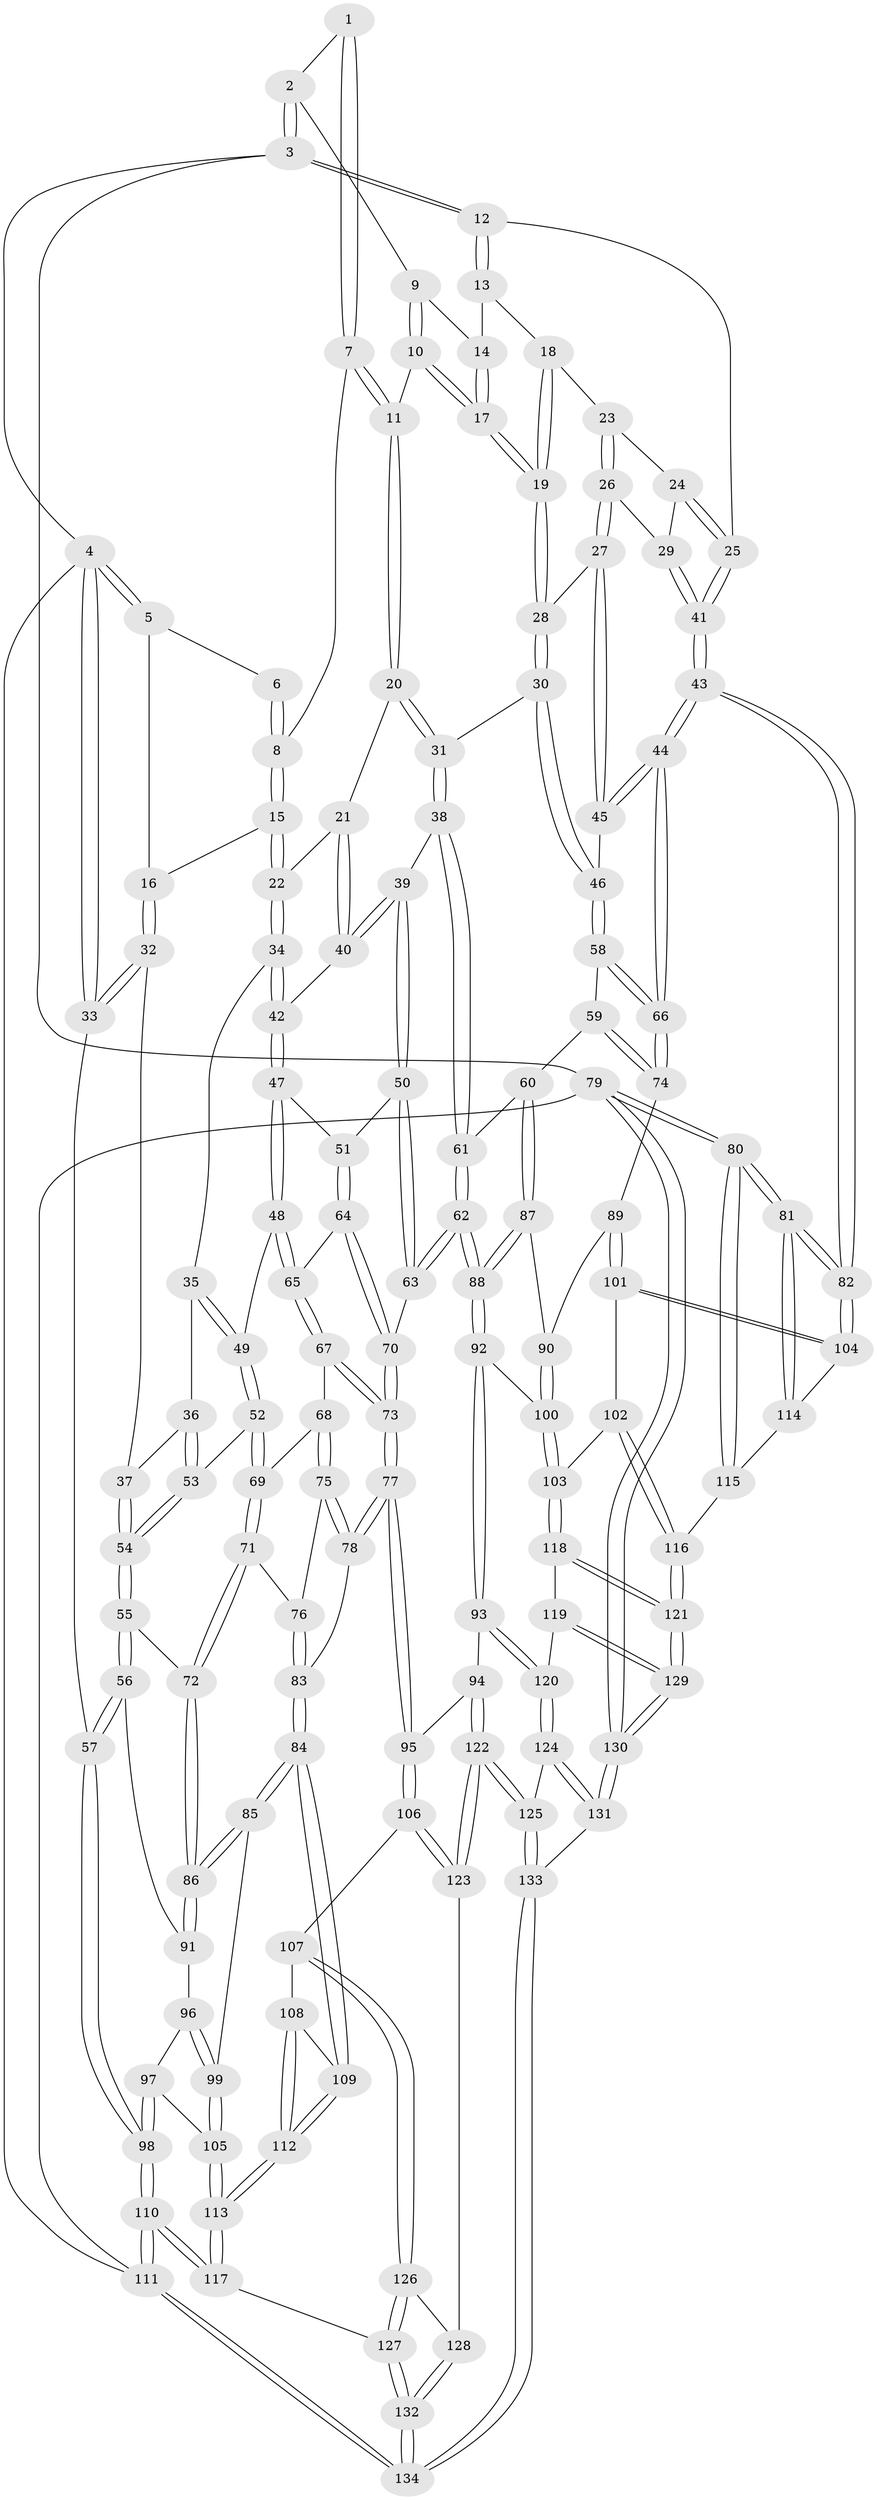 // Generated by graph-tools (version 1.1) at 2025/27/03/15/25 16:27:56]
// undirected, 134 vertices, 332 edges
graph export_dot {
graph [start="1"]
  node [color=gray90,style=filled];
  1 [pos="+0.48066817895900776+0"];
  2 [pos="+0.8024920090364389+0"];
  3 [pos="+1+0"];
  4 [pos="+0+0"];
  5 [pos="+0.1551925984173989+0"];
  6 [pos="+0.46112041683221244+0"];
  7 [pos="+0.5508560083407201+0.117984914884241"];
  8 [pos="+0.4397251223052099+0.10310773029816009"];
  9 [pos="+0.791861773087422+0"];
  10 [pos="+0.5876834422349828+0.1372813259051144"];
  11 [pos="+0.581606523530956+0.13818724478484706"];
  12 [pos="+1+0"];
  13 [pos="+0.8871349876767702+0.12240417146411751"];
  14 [pos="+0.7929106175453239+0.10205135861140646"];
  15 [pos="+0.2707205342149601+0.1460480889265133"];
  16 [pos="+0.25133540842319785+0.1319615110659781"];
  17 [pos="+0.7356797292270134+0.20768242650279423"];
  18 [pos="+0.8960456611720352+0.20947904058788167"];
  19 [pos="+0.7551824165893011+0.2504423090272287"];
  20 [pos="+0.5215128588371551+0.26057953184921495"];
  21 [pos="+0.5159277697603317+0.2635558661610189"];
  22 [pos="+0.3097472721021808+0.2239166262192834"];
  23 [pos="+0.9070975788336948+0.21229893393884544"];
  24 [pos="+0.9243102325304824+0.2071910463620977"];
  25 [pos="+1+0"];
  26 [pos="+0.9378474731453406+0.3168093131911454"];
  27 [pos="+0.930815652489341+0.32503068438543226"];
  28 [pos="+0.7550300776510417+0.26443286281921285"];
  29 [pos="+1+0.288152781321261"];
  30 [pos="+0.7291278557135411+0.35176098522373556"];
  31 [pos="+0.6643139931642723+0.3835103658299122"];
  32 [pos="+0.05147823752119876+0.2600147688740385"];
  33 [pos="+0+0.1998959612335444"];
  34 [pos="+0.31049307902419854+0.2420086531299403"];
  35 [pos="+0.2961018773294086+0.3034025387953364"];
  36 [pos="+0.23611780103389485+0.38875507843171697"];
  37 [pos="+0.1111658565817631+0.385413825845348"];
  38 [pos="+0.6580934672635086+0.3919010255327662"];
  39 [pos="+0.5906165781356028+0.42199345935178495"];
  40 [pos="+0.4743091381336185+0.3676968962376772"];
  41 [pos="+1+0.25143773999959174"];
  42 [pos="+0.4517377184253865+0.38226309453011587"];
  43 [pos="+1+0.5867744248114328"];
  44 [pos="+1+0.5809443735187607"];
  45 [pos="+0.9255535362050619+0.3760606927280551"];
  46 [pos="+0.8036917943778201+0.42294622337527094"];
  47 [pos="+0.4366329616380771+0.41200142843681486"];
  48 [pos="+0.3943523397991519+0.4478702737042903"];
  49 [pos="+0.3863761209666347+0.4459115313233529"];
  50 [pos="+0.5518205499714399+0.475944229025435"];
  51 [pos="+0.5214528448040631+0.47414678350641754"];
  52 [pos="+0.278047087161741+0.4727231544030283"];
  53 [pos="+0.2641879891522077+0.4577517665100207"];
  54 [pos="+0.07712620492702277+0.5204852461077161"];
  55 [pos="+0.07616696160700634+0.5224954724381693"];
  56 [pos="+0+0.5562928674665334"];
  57 [pos="+0+0.5585794180371498"];
  58 [pos="+0.8094703853806043+0.44335297218433317"];
  59 [pos="+0.796610316854132+0.5041849239240245"];
  60 [pos="+0.7519144866004275+0.5597841687852881"];
  61 [pos="+0.6720878440605398+0.5384719268979744"];
  62 [pos="+0.5923215686690269+0.6029985453191045"];
  63 [pos="+0.5687418659326737+0.5890145424199351"];
  64 [pos="+0.45771687653225895+0.519204713858348"];
  65 [pos="+0.41135655053697906+0.5047791036535734"];
  66 [pos="+1+0.5841925012302499"];
  67 [pos="+0.40567523976860914+0.5170453998820593"];
  68 [pos="+0.3217681771622027+0.5473311129648312"];
  69 [pos="+0.27551342940556645+0.5019125698836842"];
  70 [pos="+0.518338297933995+0.5914392035521242"];
  71 [pos="+0.22959162745457837+0.5613612836621569"];
  72 [pos="+0.1292139240004872+0.5708959439616349"];
  73 [pos="+0.3954182271504663+0.6681373908953318"];
  74 [pos="+0.9518740060623448+0.6318939224949242"];
  75 [pos="+0.33974186592867206+0.6687945582687536"];
  76 [pos="+0.2363682188564703+0.5705130906388844"];
  77 [pos="+0.38105017865898055+0.6885323628953447"];
  78 [pos="+0.34399824148969455+0.6765403814426305"];
  79 [pos="+1+1"];
  80 [pos="+1+1"];
  81 [pos="+1+0.9707398557048211"];
  82 [pos="+1+0.6993517585146881"];
  83 [pos="+0.21235228391108457+0.7179694751370677"];
  84 [pos="+0.1991680745891395+0.7235774067877394"];
  85 [pos="+0.17309826543836393+0.7136598793262376"];
  86 [pos="+0.14891700721605322+0.6596228464447738"];
  87 [pos="+0.7691490126837047+0.6189027169041386"];
  88 [pos="+0.6172259298978094+0.6802663401007341"];
  89 [pos="+0.8899634809311462+0.6686436397864773"];
  90 [pos="+0.7989835294976948+0.646690529694238"];
  91 [pos="+0.03874370741377406+0.6753189984904484"];
  92 [pos="+0.6158727489501948+0.7049088913595422"];
  93 [pos="+0.5046017373000294+0.7983002298317377"];
  94 [pos="+0.46871831426461935+0.7898520913909836"];
  95 [pos="+0.40507087543530645+0.7362585981299773"];
  96 [pos="+0.041337410946351384+0.685848211454579"];
  97 [pos="+0.001391447492017584+0.746792444472527"];
  98 [pos="+0+0.7352423977791682"];
  99 [pos="+0.1026153535924438+0.7536927909642059"];
  100 [pos="+0.7077841162975661+0.7647795336541282"];
  101 [pos="+0.8667102346950906+0.7497479448962595"];
  102 [pos="+0.8044487856705184+0.7692408187864803"];
  103 [pos="+0.7123648089286778+0.7727681490675855"];
  104 [pos="+0.8887015621343968+0.8210563009750834"];
  105 [pos="+0.08054485573939901+0.7789951989644254"];
  106 [pos="+0.27216750499347486+0.8621110473022197"];
  107 [pos="+0.2637399827905045+0.8608527174285441"];
  108 [pos="+0.24211432707162062+0.8426713805746178"];
  109 [pos="+0.2051694901919707+0.7496005922575045"];
  110 [pos="+0+1"];
  111 [pos="+0+1"];
  112 [pos="+0.11470329178883834+0.8807659132438913"];
  113 [pos="+0.06219892179596111+0.9070846434053268"];
  114 [pos="+0.8856964499635818+0.8732321278011296"];
  115 [pos="+0.8489519712246142+0.9061752672055104"];
  116 [pos="+0.7964983010058309+0.9356393068919109"];
  117 [pos="+0.046467592066502625+0.9343393061891506"];
  118 [pos="+0.7134832885374908+0.8552453844879407"];
  119 [pos="+0.6015367023429582+0.8874289532966682"];
  120 [pos="+0.5415425614928921+0.8630547655661357"];
  121 [pos="+0.7939177725379716+0.9374356007316663"];
  122 [pos="+0.36027686735291675+0.9491992529421851"];
  123 [pos="+0.35177966630148055+0.9431771227002335"];
  124 [pos="+0.5405369721807706+0.8658471122292194"];
  125 [pos="+0.39833482861387387+1"];
  126 [pos="+0.2220446216463678+0.9246551198192129"];
  127 [pos="+0.17852097684917642+0.9471343635476646"];
  128 [pos="+0.24793834578098123+0.9633534132785068"];
  129 [pos="+0.7252382729962974+1"];
  130 [pos="+0.7233632543322143+1"];
  131 [pos="+0.5733725837956458+1"];
  132 [pos="+0.23538217915425108+1"];
  133 [pos="+0.4043818498872032+1"];
  134 [pos="+0.30303107409191166+1"];
  1 -- 2;
  1 -- 7;
  1 -- 7;
  2 -- 3;
  2 -- 3;
  2 -- 9;
  3 -- 4;
  3 -- 12;
  3 -- 12;
  3 -- 79;
  4 -- 5;
  4 -- 5;
  4 -- 33;
  4 -- 33;
  4 -- 111;
  5 -- 6;
  5 -- 16;
  6 -- 8;
  6 -- 8;
  7 -- 8;
  7 -- 11;
  7 -- 11;
  8 -- 15;
  8 -- 15;
  9 -- 10;
  9 -- 10;
  9 -- 14;
  10 -- 11;
  10 -- 17;
  10 -- 17;
  11 -- 20;
  11 -- 20;
  12 -- 13;
  12 -- 13;
  12 -- 25;
  13 -- 14;
  13 -- 18;
  14 -- 17;
  14 -- 17;
  15 -- 16;
  15 -- 22;
  15 -- 22;
  16 -- 32;
  16 -- 32;
  17 -- 19;
  17 -- 19;
  18 -- 19;
  18 -- 19;
  18 -- 23;
  19 -- 28;
  19 -- 28;
  20 -- 21;
  20 -- 31;
  20 -- 31;
  21 -- 22;
  21 -- 40;
  21 -- 40;
  22 -- 34;
  22 -- 34;
  23 -- 24;
  23 -- 26;
  23 -- 26;
  24 -- 25;
  24 -- 25;
  24 -- 29;
  25 -- 41;
  25 -- 41;
  26 -- 27;
  26 -- 27;
  26 -- 29;
  27 -- 28;
  27 -- 45;
  27 -- 45;
  28 -- 30;
  28 -- 30;
  29 -- 41;
  29 -- 41;
  30 -- 31;
  30 -- 46;
  30 -- 46;
  31 -- 38;
  31 -- 38;
  32 -- 33;
  32 -- 33;
  32 -- 37;
  33 -- 57;
  34 -- 35;
  34 -- 42;
  34 -- 42;
  35 -- 36;
  35 -- 49;
  35 -- 49;
  36 -- 37;
  36 -- 53;
  36 -- 53;
  37 -- 54;
  37 -- 54;
  38 -- 39;
  38 -- 61;
  38 -- 61;
  39 -- 40;
  39 -- 40;
  39 -- 50;
  39 -- 50;
  40 -- 42;
  41 -- 43;
  41 -- 43;
  42 -- 47;
  42 -- 47;
  43 -- 44;
  43 -- 44;
  43 -- 82;
  43 -- 82;
  44 -- 45;
  44 -- 45;
  44 -- 66;
  44 -- 66;
  45 -- 46;
  46 -- 58;
  46 -- 58;
  47 -- 48;
  47 -- 48;
  47 -- 51;
  48 -- 49;
  48 -- 65;
  48 -- 65;
  49 -- 52;
  49 -- 52;
  50 -- 51;
  50 -- 63;
  50 -- 63;
  51 -- 64;
  51 -- 64;
  52 -- 53;
  52 -- 69;
  52 -- 69;
  53 -- 54;
  53 -- 54;
  54 -- 55;
  54 -- 55;
  55 -- 56;
  55 -- 56;
  55 -- 72;
  56 -- 57;
  56 -- 57;
  56 -- 91;
  57 -- 98;
  57 -- 98;
  58 -- 59;
  58 -- 66;
  58 -- 66;
  59 -- 60;
  59 -- 74;
  59 -- 74;
  60 -- 61;
  60 -- 87;
  60 -- 87;
  61 -- 62;
  61 -- 62;
  62 -- 63;
  62 -- 63;
  62 -- 88;
  62 -- 88;
  63 -- 70;
  64 -- 65;
  64 -- 70;
  64 -- 70;
  65 -- 67;
  65 -- 67;
  66 -- 74;
  66 -- 74;
  67 -- 68;
  67 -- 73;
  67 -- 73;
  68 -- 69;
  68 -- 75;
  68 -- 75;
  69 -- 71;
  69 -- 71;
  70 -- 73;
  70 -- 73;
  71 -- 72;
  71 -- 72;
  71 -- 76;
  72 -- 86;
  72 -- 86;
  73 -- 77;
  73 -- 77;
  74 -- 89;
  75 -- 76;
  75 -- 78;
  75 -- 78;
  76 -- 83;
  76 -- 83;
  77 -- 78;
  77 -- 78;
  77 -- 95;
  77 -- 95;
  78 -- 83;
  79 -- 80;
  79 -- 80;
  79 -- 130;
  79 -- 130;
  79 -- 111;
  80 -- 81;
  80 -- 81;
  80 -- 115;
  80 -- 115;
  81 -- 82;
  81 -- 82;
  81 -- 114;
  81 -- 114;
  82 -- 104;
  82 -- 104;
  83 -- 84;
  83 -- 84;
  84 -- 85;
  84 -- 85;
  84 -- 109;
  84 -- 109;
  85 -- 86;
  85 -- 86;
  85 -- 99;
  86 -- 91;
  86 -- 91;
  87 -- 88;
  87 -- 88;
  87 -- 90;
  88 -- 92;
  88 -- 92;
  89 -- 90;
  89 -- 101;
  89 -- 101;
  90 -- 100;
  90 -- 100;
  91 -- 96;
  92 -- 93;
  92 -- 93;
  92 -- 100;
  93 -- 94;
  93 -- 120;
  93 -- 120;
  94 -- 95;
  94 -- 122;
  94 -- 122;
  95 -- 106;
  95 -- 106;
  96 -- 97;
  96 -- 99;
  96 -- 99;
  97 -- 98;
  97 -- 98;
  97 -- 105;
  98 -- 110;
  98 -- 110;
  99 -- 105;
  99 -- 105;
  100 -- 103;
  100 -- 103;
  101 -- 102;
  101 -- 104;
  101 -- 104;
  102 -- 103;
  102 -- 116;
  102 -- 116;
  103 -- 118;
  103 -- 118;
  104 -- 114;
  105 -- 113;
  105 -- 113;
  106 -- 107;
  106 -- 123;
  106 -- 123;
  107 -- 108;
  107 -- 126;
  107 -- 126;
  108 -- 109;
  108 -- 112;
  108 -- 112;
  109 -- 112;
  109 -- 112;
  110 -- 111;
  110 -- 111;
  110 -- 117;
  110 -- 117;
  111 -- 134;
  111 -- 134;
  112 -- 113;
  112 -- 113;
  113 -- 117;
  113 -- 117;
  114 -- 115;
  115 -- 116;
  116 -- 121;
  116 -- 121;
  117 -- 127;
  118 -- 119;
  118 -- 121;
  118 -- 121;
  119 -- 120;
  119 -- 129;
  119 -- 129;
  120 -- 124;
  120 -- 124;
  121 -- 129;
  121 -- 129;
  122 -- 123;
  122 -- 123;
  122 -- 125;
  122 -- 125;
  123 -- 128;
  124 -- 125;
  124 -- 131;
  124 -- 131;
  125 -- 133;
  125 -- 133;
  126 -- 127;
  126 -- 127;
  126 -- 128;
  127 -- 132;
  127 -- 132;
  128 -- 132;
  128 -- 132;
  129 -- 130;
  129 -- 130;
  130 -- 131;
  130 -- 131;
  131 -- 133;
  132 -- 134;
  132 -- 134;
  133 -- 134;
  133 -- 134;
}

